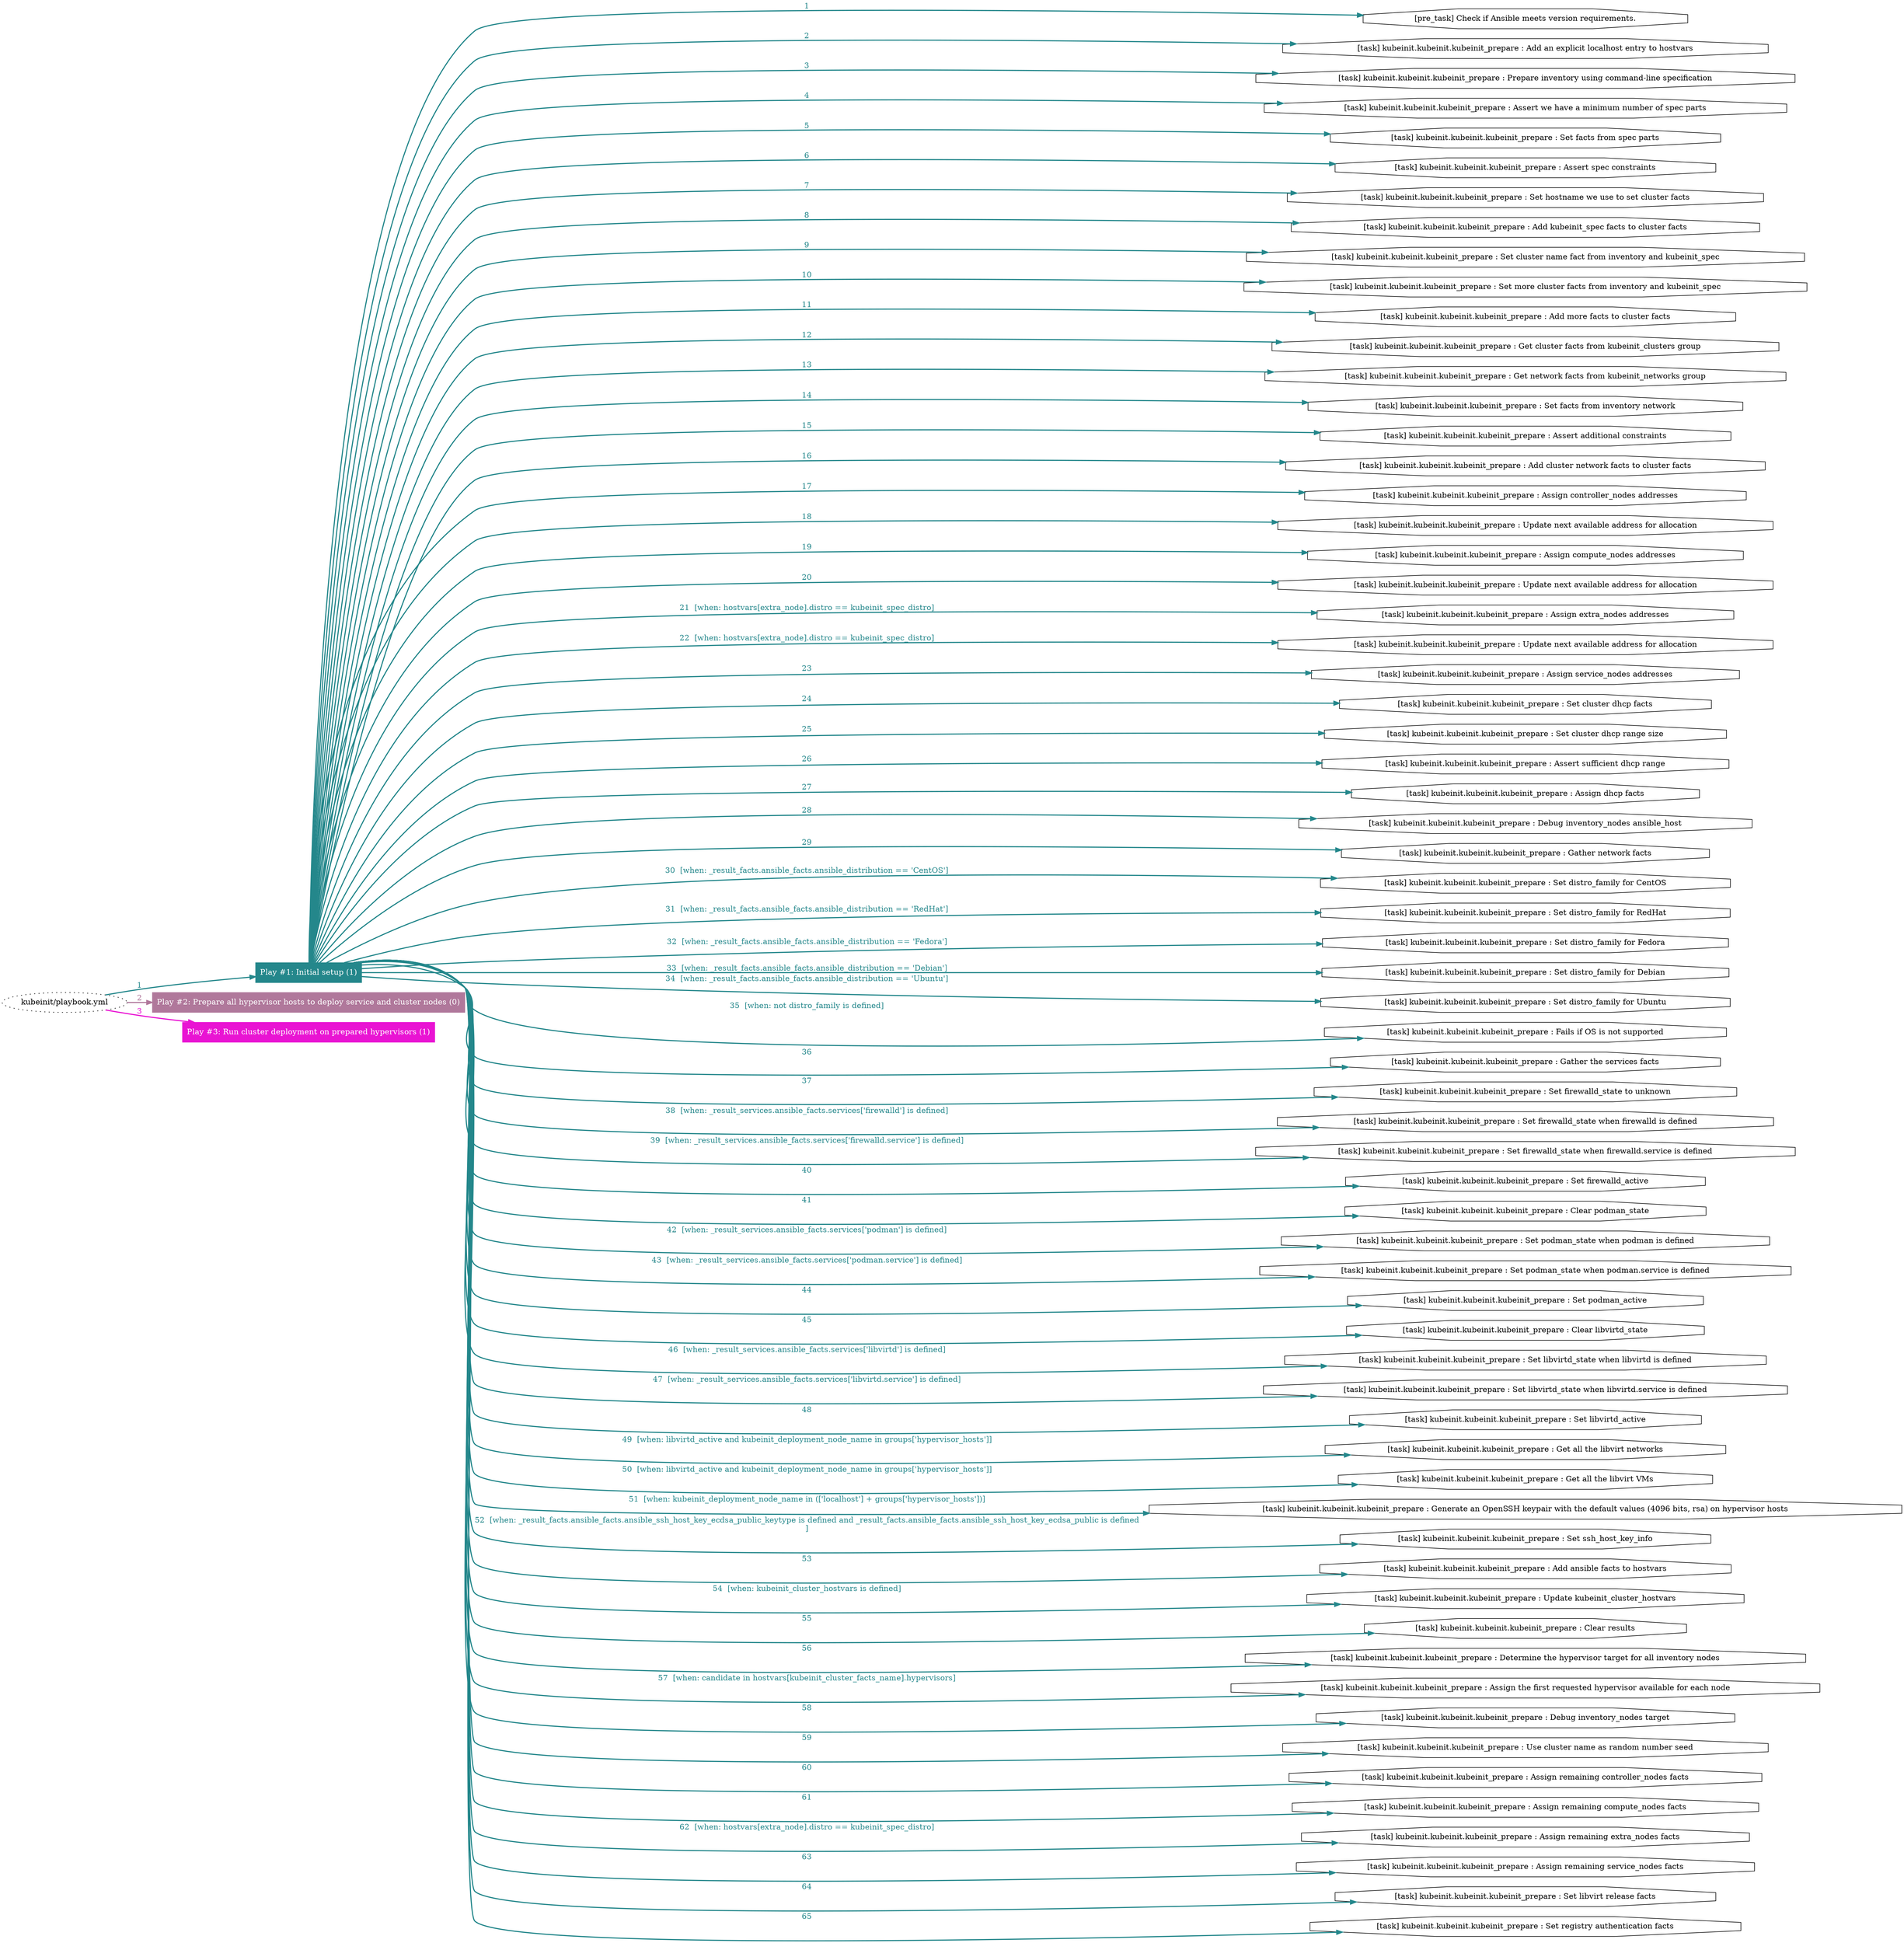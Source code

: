 digraph "kubeinit/playbook.yml "{
	graph [concentrate=true ordering=in rankdir=LR ratio=fill]
	edge [esep=5 sep=10]
	"kubeinit/playbook.yml" [id=root_node style=dotted]
	subgraph "Play #1: Initial setup (1) "{
		"Play #1: Initial setup (1)" [color="#24878b" fontcolor="#ffffff" id="play_45437e4c-10a8-4784-9d2e-0e3bd3e241b7" shape=box style=filled tooltip=localhost]
		"kubeinit/playbook.yml" -> "Play #1: Initial setup (1)" [label=1 color="#24878b" fontcolor="#24878b" id="edge_50c52fd7-bef4-4b89-afa4-d0e5c54f7584" style=bold]
		"pre_task_144989dc-f2fb-4c0b-948f-9575660cc08e" [label="[pre_task] Check if Ansible meets version requirements." id="pre_task_144989dc-f2fb-4c0b-948f-9575660cc08e" shape=octagon tooltip="[pre_task] Check if Ansible meets version requirements."]
		"Play #1: Initial setup (1)" -> "pre_task_144989dc-f2fb-4c0b-948f-9575660cc08e" [label=1 color="#24878b" fontcolor="#24878b" id="edge_97f889c0-ec12-4a82-af79-b426f0cc492d" style=bold]
		"task_6dfa2117-9fe9-4fdb-9ccc-afcbfc824369" [label="[task] kubeinit.kubeinit.kubeinit_prepare : Add an explicit localhost entry to hostvars" id="task_6dfa2117-9fe9-4fdb-9ccc-afcbfc824369" shape=octagon tooltip="[task] kubeinit.kubeinit.kubeinit_prepare : Add an explicit localhost entry to hostvars"]
		"Play #1: Initial setup (1)" -> "task_6dfa2117-9fe9-4fdb-9ccc-afcbfc824369" [label=2 color="#24878b" fontcolor="#24878b" id="edge_1015ff8f-4f89-4ccc-a84d-276560088727" style=bold]
		"task_570556bd-0f37-414b-9bfb-51d2feb62c8b" [label="[task] kubeinit.kubeinit.kubeinit_prepare : Prepare inventory using command-line specification" id="task_570556bd-0f37-414b-9bfb-51d2feb62c8b" shape=octagon tooltip="[task] kubeinit.kubeinit.kubeinit_prepare : Prepare inventory using command-line specification"]
		"Play #1: Initial setup (1)" -> "task_570556bd-0f37-414b-9bfb-51d2feb62c8b" [label=3 color="#24878b" fontcolor="#24878b" id="edge_795f3309-ff99-4fb6-93d3-82670bf13bfc" style=bold]
		"task_246d8115-018f-4140-a846-8803a9bf775d" [label="[task] kubeinit.kubeinit.kubeinit_prepare : Assert we have a minimum number of spec parts" id="task_246d8115-018f-4140-a846-8803a9bf775d" shape=octagon tooltip="[task] kubeinit.kubeinit.kubeinit_prepare : Assert we have a minimum number of spec parts"]
		"Play #1: Initial setup (1)" -> "task_246d8115-018f-4140-a846-8803a9bf775d" [label=4 color="#24878b" fontcolor="#24878b" id="edge_fba78e92-af0e-4168-af04-11c5c19a96c4" style=bold]
		"task_6e44c27c-3389-4beb-8e83-6fdd3f5880ba" [label="[task] kubeinit.kubeinit.kubeinit_prepare : Set facts from spec parts" id="task_6e44c27c-3389-4beb-8e83-6fdd3f5880ba" shape=octagon tooltip="[task] kubeinit.kubeinit.kubeinit_prepare : Set facts from spec parts"]
		"Play #1: Initial setup (1)" -> "task_6e44c27c-3389-4beb-8e83-6fdd3f5880ba" [label=5 color="#24878b" fontcolor="#24878b" id="edge_8836aaf7-3496-4c10-accf-43d82c7d0369" style=bold]
		"task_3aee28be-65ed-401d-963e-d51afc30cfeb" [label="[task] kubeinit.kubeinit.kubeinit_prepare : Assert spec constraints" id="task_3aee28be-65ed-401d-963e-d51afc30cfeb" shape=octagon tooltip="[task] kubeinit.kubeinit.kubeinit_prepare : Assert spec constraints"]
		"Play #1: Initial setup (1)" -> "task_3aee28be-65ed-401d-963e-d51afc30cfeb" [label=6 color="#24878b" fontcolor="#24878b" id="edge_bbd0ab4d-b5b6-48db-9da8-02d2390f78e1" style=bold]
		"task_57a8d928-c0d3-4cdd-8027-5f8d36e8792c" [label="[task] kubeinit.kubeinit.kubeinit_prepare : Set hostname we use to set cluster facts" id="task_57a8d928-c0d3-4cdd-8027-5f8d36e8792c" shape=octagon tooltip="[task] kubeinit.kubeinit.kubeinit_prepare : Set hostname we use to set cluster facts"]
		"Play #1: Initial setup (1)" -> "task_57a8d928-c0d3-4cdd-8027-5f8d36e8792c" [label=7 color="#24878b" fontcolor="#24878b" id="edge_5af185d6-1ac0-461f-b9c2-a962f3bc819f" style=bold]
		"task_ad1b1d6c-732d-4ada-a34b-e46f5916c3fd" [label="[task] kubeinit.kubeinit.kubeinit_prepare : Add kubeinit_spec facts to cluster facts" id="task_ad1b1d6c-732d-4ada-a34b-e46f5916c3fd" shape=octagon tooltip="[task] kubeinit.kubeinit.kubeinit_prepare : Add kubeinit_spec facts to cluster facts"]
		"Play #1: Initial setup (1)" -> "task_ad1b1d6c-732d-4ada-a34b-e46f5916c3fd" [label=8 color="#24878b" fontcolor="#24878b" id="edge_9b9575df-b1f7-4d62-bd26-3a28fa4ed76f" style=bold]
		"task_ee3ce165-8e11-40ca-8d6d-c1fac1095bc2" [label="[task] kubeinit.kubeinit.kubeinit_prepare : Set cluster name fact from inventory and kubeinit_spec" id="task_ee3ce165-8e11-40ca-8d6d-c1fac1095bc2" shape=octagon tooltip="[task] kubeinit.kubeinit.kubeinit_prepare : Set cluster name fact from inventory and kubeinit_spec"]
		"Play #1: Initial setup (1)" -> "task_ee3ce165-8e11-40ca-8d6d-c1fac1095bc2" [label=9 color="#24878b" fontcolor="#24878b" id="edge_9ef5a9a0-943c-4c20-bc21-e8f73888e84f" style=bold]
		"task_ce627cf8-1227-49e1-b298-a67a89c7a2b1" [label="[task] kubeinit.kubeinit.kubeinit_prepare : Set more cluster facts from inventory and kubeinit_spec" id="task_ce627cf8-1227-49e1-b298-a67a89c7a2b1" shape=octagon tooltip="[task] kubeinit.kubeinit.kubeinit_prepare : Set more cluster facts from inventory and kubeinit_spec"]
		"Play #1: Initial setup (1)" -> "task_ce627cf8-1227-49e1-b298-a67a89c7a2b1" [label=10 color="#24878b" fontcolor="#24878b" id="edge_7525e655-f4d9-4dfc-ad4c-f94398c73546" style=bold]
		"task_338bed60-e547-4a4b-b513-2ffabaea3380" [label="[task] kubeinit.kubeinit.kubeinit_prepare : Add more facts to cluster facts" id="task_338bed60-e547-4a4b-b513-2ffabaea3380" shape=octagon tooltip="[task] kubeinit.kubeinit.kubeinit_prepare : Add more facts to cluster facts"]
		"Play #1: Initial setup (1)" -> "task_338bed60-e547-4a4b-b513-2ffabaea3380" [label=11 color="#24878b" fontcolor="#24878b" id="edge_36aa6406-27cd-49df-ac2c-cd3aa73159be" style=bold]
		"task_e3c1d2fa-69c5-4f86-9088-27e13908bbc7" [label="[task] kubeinit.kubeinit.kubeinit_prepare : Get cluster facts from kubeinit_clusters group" id="task_e3c1d2fa-69c5-4f86-9088-27e13908bbc7" shape=octagon tooltip="[task] kubeinit.kubeinit.kubeinit_prepare : Get cluster facts from kubeinit_clusters group"]
		"Play #1: Initial setup (1)" -> "task_e3c1d2fa-69c5-4f86-9088-27e13908bbc7" [label=12 color="#24878b" fontcolor="#24878b" id="edge_8ac5f4da-983e-41af-b6da-6467d308cecb" style=bold]
		"task_d83c525c-2774-4c1e-871f-9f52323762ed" [label="[task] kubeinit.kubeinit.kubeinit_prepare : Get network facts from kubeinit_networks group" id="task_d83c525c-2774-4c1e-871f-9f52323762ed" shape=octagon tooltip="[task] kubeinit.kubeinit.kubeinit_prepare : Get network facts from kubeinit_networks group"]
		"Play #1: Initial setup (1)" -> "task_d83c525c-2774-4c1e-871f-9f52323762ed" [label=13 color="#24878b" fontcolor="#24878b" id="edge_4ae26be3-4354-4269-9857-beaa09d8c488" style=bold]
		"task_feec8e3f-ff9c-4c16-8af0-33be6c1d9cbf" [label="[task] kubeinit.kubeinit.kubeinit_prepare : Set facts from inventory network" id="task_feec8e3f-ff9c-4c16-8af0-33be6c1d9cbf" shape=octagon tooltip="[task] kubeinit.kubeinit.kubeinit_prepare : Set facts from inventory network"]
		"Play #1: Initial setup (1)" -> "task_feec8e3f-ff9c-4c16-8af0-33be6c1d9cbf" [label=14 color="#24878b" fontcolor="#24878b" id="edge_9a44e518-467d-434b-a76c-6c4486b107f3" style=bold]
		"task_c7f32485-40e5-4250-a3f0-ee2b19695d03" [label="[task] kubeinit.kubeinit.kubeinit_prepare : Assert additional constraints" id="task_c7f32485-40e5-4250-a3f0-ee2b19695d03" shape=octagon tooltip="[task] kubeinit.kubeinit.kubeinit_prepare : Assert additional constraints"]
		"Play #1: Initial setup (1)" -> "task_c7f32485-40e5-4250-a3f0-ee2b19695d03" [label=15 color="#24878b" fontcolor="#24878b" id="edge_ca7dffad-a153-4d4a-aed8-073d2649f3d1" style=bold]
		"task_e2d4db1d-0f38-4fb0-b0ce-93e840261d50" [label="[task] kubeinit.kubeinit.kubeinit_prepare : Add cluster network facts to cluster facts" id="task_e2d4db1d-0f38-4fb0-b0ce-93e840261d50" shape=octagon tooltip="[task] kubeinit.kubeinit.kubeinit_prepare : Add cluster network facts to cluster facts"]
		"Play #1: Initial setup (1)" -> "task_e2d4db1d-0f38-4fb0-b0ce-93e840261d50" [label=16 color="#24878b" fontcolor="#24878b" id="edge_f11c6ee1-f0d5-4596-a74b-055fd37cf850" style=bold]
		"task_51b3b0e6-fd44-48a3-bdbb-a7f0bd8bf68e" [label="[task] kubeinit.kubeinit.kubeinit_prepare : Assign controller_nodes addresses" id="task_51b3b0e6-fd44-48a3-bdbb-a7f0bd8bf68e" shape=octagon tooltip="[task] kubeinit.kubeinit.kubeinit_prepare : Assign controller_nodes addresses"]
		"Play #1: Initial setup (1)" -> "task_51b3b0e6-fd44-48a3-bdbb-a7f0bd8bf68e" [label=17 color="#24878b" fontcolor="#24878b" id="edge_3b509308-5c75-416e-bbcd-cbaec30446ab" style=bold]
		"task_b612b443-03b3-4e59-8923-583641c67098" [label="[task] kubeinit.kubeinit.kubeinit_prepare : Update next available address for allocation" id="task_b612b443-03b3-4e59-8923-583641c67098" shape=octagon tooltip="[task] kubeinit.kubeinit.kubeinit_prepare : Update next available address for allocation"]
		"Play #1: Initial setup (1)" -> "task_b612b443-03b3-4e59-8923-583641c67098" [label=18 color="#24878b" fontcolor="#24878b" id="edge_0d31bfce-a0e4-4560-a91f-6be96c9af112" style=bold]
		"task_68869628-f8eb-41ed-877e-37f0eff0c440" [label="[task] kubeinit.kubeinit.kubeinit_prepare : Assign compute_nodes addresses" id="task_68869628-f8eb-41ed-877e-37f0eff0c440" shape=octagon tooltip="[task] kubeinit.kubeinit.kubeinit_prepare : Assign compute_nodes addresses"]
		"Play #1: Initial setup (1)" -> "task_68869628-f8eb-41ed-877e-37f0eff0c440" [label=19 color="#24878b" fontcolor="#24878b" id="edge_1b46ce9c-3df5-4763-a0fb-f8b815020779" style=bold]
		"task_32533c54-3320-491d-b349-96a9df6e7444" [label="[task] kubeinit.kubeinit.kubeinit_prepare : Update next available address for allocation" id="task_32533c54-3320-491d-b349-96a9df6e7444" shape=octagon tooltip="[task] kubeinit.kubeinit.kubeinit_prepare : Update next available address for allocation"]
		"Play #1: Initial setup (1)" -> "task_32533c54-3320-491d-b349-96a9df6e7444" [label=20 color="#24878b" fontcolor="#24878b" id="edge_b29e6ed6-2df9-4f8f-b456-f39f19c1ea76" style=bold]
		"task_adb29bf3-1470-4362-836a-7c2f66d39211" [label="[task] kubeinit.kubeinit.kubeinit_prepare : Assign extra_nodes addresses" id="task_adb29bf3-1470-4362-836a-7c2f66d39211" shape=octagon tooltip="[task] kubeinit.kubeinit.kubeinit_prepare : Assign extra_nodes addresses"]
		"Play #1: Initial setup (1)" -> "task_adb29bf3-1470-4362-836a-7c2f66d39211" [label="21  [when: hostvars[extra_node].distro == kubeinit_spec_distro]" color="#24878b" fontcolor="#24878b" id="edge_9ae8fc3f-8b1b-43c2-ac1a-1339b5c7b569" style=bold]
		"task_3ea765e5-3e7b-45bf-b750-3878fba862fa" [label="[task] kubeinit.kubeinit.kubeinit_prepare : Update next available address for allocation" id="task_3ea765e5-3e7b-45bf-b750-3878fba862fa" shape=octagon tooltip="[task] kubeinit.kubeinit.kubeinit_prepare : Update next available address for allocation"]
		"Play #1: Initial setup (1)" -> "task_3ea765e5-3e7b-45bf-b750-3878fba862fa" [label="22  [when: hostvars[extra_node].distro == kubeinit_spec_distro]" color="#24878b" fontcolor="#24878b" id="edge_a917355a-48d8-46fa-b04a-3740c457650f" style=bold]
		"task_585fe172-7653-4535-b7ee-7997b4c5f7d5" [label="[task] kubeinit.kubeinit.kubeinit_prepare : Assign service_nodes addresses" id="task_585fe172-7653-4535-b7ee-7997b4c5f7d5" shape=octagon tooltip="[task] kubeinit.kubeinit.kubeinit_prepare : Assign service_nodes addresses"]
		"Play #1: Initial setup (1)" -> "task_585fe172-7653-4535-b7ee-7997b4c5f7d5" [label=23 color="#24878b" fontcolor="#24878b" id="edge_7c5f28b7-16cd-4a22-9fd9-ef257e0afc2e" style=bold]
		"task_e339b7ff-d15e-4c91-bad1-87b8b82ac415" [label="[task] kubeinit.kubeinit.kubeinit_prepare : Set cluster dhcp facts" id="task_e339b7ff-d15e-4c91-bad1-87b8b82ac415" shape=octagon tooltip="[task] kubeinit.kubeinit.kubeinit_prepare : Set cluster dhcp facts"]
		"Play #1: Initial setup (1)" -> "task_e339b7ff-d15e-4c91-bad1-87b8b82ac415" [label=24 color="#24878b" fontcolor="#24878b" id="edge_0e8e92be-3a07-4270-94ec-61501fc5f997" style=bold]
		"task_291559d2-bd61-4289-854f-4ed8dbb9f060" [label="[task] kubeinit.kubeinit.kubeinit_prepare : Set cluster dhcp range size" id="task_291559d2-bd61-4289-854f-4ed8dbb9f060" shape=octagon tooltip="[task] kubeinit.kubeinit.kubeinit_prepare : Set cluster dhcp range size"]
		"Play #1: Initial setup (1)" -> "task_291559d2-bd61-4289-854f-4ed8dbb9f060" [label=25 color="#24878b" fontcolor="#24878b" id="edge_39fbf161-791d-4c00-ab8f-e81048fe8f4e" style=bold]
		"task_272efb07-38f0-4681-83bb-0f4c26f7eeea" [label="[task] kubeinit.kubeinit.kubeinit_prepare : Assert sufficient dhcp range" id="task_272efb07-38f0-4681-83bb-0f4c26f7eeea" shape=octagon tooltip="[task] kubeinit.kubeinit.kubeinit_prepare : Assert sufficient dhcp range"]
		"Play #1: Initial setup (1)" -> "task_272efb07-38f0-4681-83bb-0f4c26f7eeea" [label=26 color="#24878b" fontcolor="#24878b" id="edge_261edf2c-f933-4925-9d95-1989c04d8255" style=bold]
		"task_d4f36b09-3b82-4c00-aac1-5bda3d536914" [label="[task] kubeinit.kubeinit.kubeinit_prepare : Assign dhcp facts" id="task_d4f36b09-3b82-4c00-aac1-5bda3d536914" shape=octagon tooltip="[task] kubeinit.kubeinit.kubeinit_prepare : Assign dhcp facts"]
		"Play #1: Initial setup (1)" -> "task_d4f36b09-3b82-4c00-aac1-5bda3d536914" [label=27 color="#24878b" fontcolor="#24878b" id="edge_35967c5e-17ab-4c88-8545-eb6a7bc5ae9f" style=bold]
		"task_2684f1ca-1e82-4f16-b521-9b88fc6f0757" [label="[task] kubeinit.kubeinit.kubeinit_prepare : Debug inventory_nodes ansible_host" id="task_2684f1ca-1e82-4f16-b521-9b88fc6f0757" shape=octagon tooltip="[task] kubeinit.kubeinit.kubeinit_prepare : Debug inventory_nodes ansible_host"]
		"Play #1: Initial setup (1)" -> "task_2684f1ca-1e82-4f16-b521-9b88fc6f0757" [label=28 color="#24878b" fontcolor="#24878b" id="edge_38adf715-eac3-4ac2-b823-54151a03c472" style=bold]
		"task_0bd43b93-b2ed-4ffa-96bb-1d1b2f46624d" [label="[task] kubeinit.kubeinit.kubeinit_prepare : Gather network facts" id="task_0bd43b93-b2ed-4ffa-96bb-1d1b2f46624d" shape=octagon tooltip="[task] kubeinit.kubeinit.kubeinit_prepare : Gather network facts"]
		"Play #1: Initial setup (1)" -> "task_0bd43b93-b2ed-4ffa-96bb-1d1b2f46624d" [label=29 color="#24878b" fontcolor="#24878b" id="edge_ef426c4c-8f69-45d0-bede-0cda0d20e595" style=bold]
		"task_7bb9372a-c5af-45fe-910d-0f2bd3b7c9c8" [label="[task] kubeinit.kubeinit.kubeinit_prepare : Set distro_family for CentOS" id="task_7bb9372a-c5af-45fe-910d-0f2bd3b7c9c8" shape=octagon tooltip="[task] kubeinit.kubeinit.kubeinit_prepare : Set distro_family for CentOS"]
		"Play #1: Initial setup (1)" -> "task_7bb9372a-c5af-45fe-910d-0f2bd3b7c9c8" [label="30  [when: _result_facts.ansible_facts.ansible_distribution == 'CentOS']" color="#24878b" fontcolor="#24878b" id="edge_f77ba8a6-9d55-409c-ad97-0e7a20ca2be8" style=bold]
		"task_8d8e9cb8-f0f2-419d-8ecf-834185cb6622" [label="[task] kubeinit.kubeinit.kubeinit_prepare : Set distro_family for RedHat" id="task_8d8e9cb8-f0f2-419d-8ecf-834185cb6622" shape=octagon tooltip="[task] kubeinit.kubeinit.kubeinit_prepare : Set distro_family for RedHat"]
		"Play #1: Initial setup (1)" -> "task_8d8e9cb8-f0f2-419d-8ecf-834185cb6622" [label="31  [when: _result_facts.ansible_facts.ansible_distribution == 'RedHat']" color="#24878b" fontcolor="#24878b" id="edge_02e418aa-5c60-4eca-b636-e08da9807639" style=bold]
		"task_c78ee9d4-cc95-4e54-8a84-1d05ffa1a9f2" [label="[task] kubeinit.kubeinit.kubeinit_prepare : Set distro_family for Fedora" id="task_c78ee9d4-cc95-4e54-8a84-1d05ffa1a9f2" shape=octagon tooltip="[task] kubeinit.kubeinit.kubeinit_prepare : Set distro_family for Fedora"]
		"Play #1: Initial setup (1)" -> "task_c78ee9d4-cc95-4e54-8a84-1d05ffa1a9f2" [label="32  [when: _result_facts.ansible_facts.ansible_distribution == 'Fedora']" color="#24878b" fontcolor="#24878b" id="edge_f970c76b-6120-41b8-99d4-54f58b51562c" style=bold]
		"task_d8b7d662-0192-4b87-a95d-773fe7b73eaf" [label="[task] kubeinit.kubeinit.kubeinit_prepare : Set distro_family for Debian" id="task_d8b7d662-0192-4b87-a95d-773fe7b73eaf" shape=octagon tooltip="[task] kubeinit.kubeinit.kubeinit_prepare : Set distro_family for Debian"]
		"Play #1: Initial setup (1)" -> "task_d8b7d662-0192-4b87-a95d-773fe7b73eaf" [label="33  [when: _result_facts.ansible_facts.ansible_distribution == 'Debian']" color="#24878b" fontcolor="#24878b" id="edge_39595cd7-87cb-4699-ab6e-b8e3975791dc" style=bold]
		"task_2e4f1fc6-f8ae-40d8-b1a5-429e5ef9ec01" [label="[task] kubeinit.kubeinit.kubeinit_prepare : Set distro_family for Ubuntu" id="task_2e4f1fc6-f8ae-40d8-b1a5-429e5ef9ec01" shape=octagon tooltip="[task] kubeinit.kubeinit.kubeinit_prepare : Set distro_family for Ubuntu"]
		"Play #1: Initial setup (1)" -> "task_2e4f1fc6-f8ae-40d8-b1a5-429e5ef9ec01" [label="34  [when: _result_facts.ansible_facts.ansible_distribution == 'Ubuntu']" color="#24878b" fontcolor="#24878b" id="edge_8acd2279-6aab-4dc5-83ef-feeb0d721a8e" style=bold]
		"task_ea8619dd-6272-4932-bdb7-309d8daa38bc" [label="[task] kubeinit.kubeinit.kubeinit_prepare : Fails if OS is not supported" id="task_ea8619dd-6272-4932-bdb7-309d8daa38bc" shape=octagon tooltip="[task] kubeinit.kubeinit.kubeinit_prepare : Fails if OS is not supported"]
		"Play #1: Initial setup (1)" -> "task_ea8619dd-6272-4932-bdb7-309d8daa38bc" [label="35  [when: not distro_family is defined]" color="#24878b" fontcolor="#24878b" id="edge_dbe8250a-73dc-4b0a-9dd8-9bf0965d2616" style=bold]
		"task_e2094cfe-79e0-4905-9ecd-3c9eee47e015" [label="[task] kubeinit.kubeinit.kubeinit_prepare : Gather the services facts" id="task_e2094cfe-79e0-4905-9ecd-3c9eee47e015" shape=octagon tooltip="[task] kubeinit.kubeinit.kubeinit_prepare : Gather the services facts"]
		"Play #1: Initial setup (1)" -> "task_e2094cfe-79e0-4905-9ecd-3c9eee47e015" [label=36 color="#24878b" fontcolor="#24878b" id="edge_8fdad547-d78a-47bb-a335-9f6bf617b12f" style=bold]
		"task_3c8b4f52-06f4-4f21-935f-39001bfb25b3" [label="[task] kubeinit.kubeinit.kubeinit_prepare : Set firewalld_state to unknown" id="task_3c8b4f52-06f4-4f21-935f-39001bfb25b3" shape=octagon tooltip="[task] kubeinit.kubeinit.kubeinit_prepare : Set firewalld_state to unknown"]
		"Play #1: Initial setup (1)" -> "task_3c8b4f52-06f4-4f21-935f-39001bfb25b3" [label=37 color="#24878b" fontcolor="#24878b" id="edge_8403e213-2e1a-493a-b544-c6a89ca4682c" style=bold]
		"task_7ff8e7a8-1a47-47a3-a604-92c7e4b49094" [label="[task] kubeinit.kubeinit.kubeinit_prepare : Set firewalld_state when firewalld is defined" id="task_7ff8e7a8-1a47-47a3-a604-92c7e4b49094" shape=octagon tooltip="[task] kubeinit.kubeinit.kubeinit_prepare : Set firewalld_state when firewalld is defined"]
		"Play #1: Initial setup (1)" -> "task_7ff8e7a8-1a47-47a3-a604-92c7e4b49094" [label="38  [when: _result_services.ansible_facts.services['firewalld'] is defined]" color="#24878b" fontcolor="#24878b" id="edge_ba5f1abe-9b1c-4177-b6b6-93e7afde8b39" style=bold]
		"task_8f767920-c46d-463b-9668-42bc2b579979" [label="[task] kubeinit.kubeinit.kubeinit_prepare : Set firewalld_state when firewalld.service is defined" id="task_8f767920-c46d-463b-9668-42bc2b579979" shape=octagon tooltip="[task] kubeinit.kubeinit.kubeinit_prepare : Set firewalld_state when firewalld.service is defined"]
		"Play #1: Initial setup (1)" -> "task_8f767920-c46d-463b-9668-42bc2b579979" [label="39  [when: _result_services.ansible_facts.services['firewalld.service'] is defined]" color="#24878b" fontcolor="#24878b" id="edge_10d3ecbe-7ffe-461d-9725-545a9bf3e95c" style=bold]
		"task_2608aa7a-f361-455b-acdc-c26b34e0b53e" [label="[task] kubeinit.kubeinit.kubeinit_prepare : Set firewalld_active" id="task_2608aa7a-f361-455b-acdc-c26b34e0b53e" shape=octagon tooltip="[task] kubeinit.kubeinit.kubeinit_prepare : Set firewalld_active"]
		"Play #1: Initial setup (1)" -> "task_2608aa7a-f361-455b-acdc-c26b34e0b53e" [label=40 color="#24878b" fontcolor="#24878b" id="edge_af7b3e1c-36df-46ee-a850-d9550f07134b" style=bold]
		"task_fa92d787-b54f-484d-a57b-afd85d6b6dd1" [label="[task] kubeinit.kubeinit.kubeinit_prepare : Clear podman_state" id="task_fa92d787-b54f-484d-a57b-afd85d6b6dd1" shape=octagon tooltip="[task] kubeinit.kubeinit.kubeinit_prepare : Clear podman_state"]
		"Play #1: Initial setup (1)" -> "task_fa92d787-b54f-484d-a57b-afd85d6b6dd1" [label=41 color="#24878b" fontcolor="#24878b" id="edge_74cdd82b-8074-4e12-875c-a9b9584175b2" style=bold]
		"task_6ef1ac5b-7b4a-4e0e-ac8e-1321d8d38915" [label="[task] kubeinit.kubeinit.kubeinit_prepare : Set podman_state when podman is defined" id="task_6ef1ac5b-7b4a-4e0e-ac8e-1321d8d38915" shape=octagon tooltip="[task] kubeinit.kubeinit.kubeinit_prepare : Set podman_state when podman is defined"]
		"Play #1: Initial setup (1)" -> "task_6ef1ac5b-7b4a-4e0e-ac8e-1321d8d38915" [label="42  [when: _result_services.ansible_facts.services['podman'] is defined]" color="#24878b" fontcolor="#24878b" id="edge_9f11d8b7-f0e2-4f1e-982d-cccf4902aa3a" style=bold]
		"task_82917686-538d-4fee-9208-8d33c84dd4c6" [label="[task] kubeinit.kubeinit.kubeinit_prepare : Set podman_state when podman.service is defined" id="task_82917686-538d-4fee-9208-8d33c84dd4c6" shape=octagon tooltip="[task] kubeinit.kubeinit.kubeinit_prepare : Set podman_state when podman.service is defined"]
		"Play #1: Initial setup (1)" -> "task_82917686-538d-4fee-9208-8d33c84dd4c6" [label="43  [when: _result_services.ansible_facts.services['podman.service'] is defined]" color="#24878b" fontcolor="#24878b" id="edge_39f51217-a38a-4034-83c2-681730a39e99" style=bold]
		"task_8a5eefbb-2359-48a9-b8c2-33864b37b7d1" [label="[task] kubeinit.kubeinit.kubeinit_prepare : Set podman_active" id="task_8a5eefbb-2359-48a9-b8c2-33864b37b7d1" shape=octagon tooltip="[task] kubeinit.kubeinit.kubeinit_prepare : Set podman_active"]
		"Play #1: Initial setup (1)" -> "task_8a5eefbb-2359-48a9-b8c2-33864b37b7d1" [label=44 color="#24878b" fontcolor="#24878b" id="edge_2a43d170-ec61-4644-a759-ce178ee5adc8" style=bold]
		"task_f0a504f8-e99f-458a-a4eb-d2e58b90e88f" [label="[task] kubeinit.kubeinit.kubeinit_prepare : Clear libvirtd_state" id="task_f0a504f8-e99f-458a-a4eb-d2e58b90e88f" shape=octagon tooltip="[task] kubeinit.kubeinit.kubeinit_prepare : Clear libvirtd_state"]
		"Play #1: Initial setup (1)" -> "task_f0a504f8-e99f-458a-a4eb-d2e58b90e88f" [label=45 color="#24878b" fontcolor="#24878b" id="edge_ed787a20-994c-4392-bf8d-634068538ad2" style=bold]
		"task_9f0962c5-fe15-4c9b-8331-e16ca003cec3" [label="[task] kubeinit.kubeinit.kubeinit_prepare : Set libvirtd_state when libvirtd is defined" id="task_9f0962c5-fe15-4c9b-8331-e16ca003cec3" shape=octagon tooltip="[task] kubeinit.kubeinit.kubeinit_prepare : Set libvirtd_state when libvirtd is defined"]
		"Play #1: Initial setup (1)" -> "task_9f0962c5-fe15-4c9b-8331-e16ca003cec3" [label="46  [when: _result_services.ansible_facts.services['libvirtd'] is defined]" color="#24878b" fontcolor="#24878b" id="edge_153a4922-b2f1-49f6-95fe-c15759926c18" style=bold]
		"task_c3223f89-e8b4-41f9-a674-2025950d75eb" [label="[task] kubeinit.kubeinit.kubeinit_prepare : Set libvirtd_state when libvirtd.service is defined" id="task_c3223f89-e8b4-41f9-a674-2025950d75eb" shape=octagon tooltip="[task] kubeinit.kubeinit.kubeinit_prepare : Set libvirtd_state when libvirtd.service is defined"]
		"Play #1: Initial setup (1)" -> "task_c3223f89-e8b4-41f9-a674-2025950d75eb" [label="47  [when: _result_services.ansible_facts.services['libvirtd.service'] is defined]" color="#24878b" fontcolor="#24878b" id="edge_8ba1bd6f-4435-43e6-87fd-d044dc9da027" style=bold]
		"task_fecffda5-c49c-4e6b-9b4c-926199d792ce" [label="[task] kubeinit.kubeinit.kubeinit_prepare : Set libvirtd_active" id="task_fecffda5-c49c-4e6b-9b4c-926199d792ce" shape=octagon tooltip="[task] kubeinit.kubeinit.kubeinit_prepare : Set libvirtd_active"]
		"Play #1: Initial setup (1)" -> "task_fecffda5-c49c-4e6b-9b4c-926199d792ce" [label=48 color="#24878b" fontcolor="#24878b" id="edge_5ac2abab-7a60-4189-918a-e9ac271f3726" style=bold]
		"task_2a843f24-5026-4535-b510-e8f1c370cbf0" [label="[task] kubeinit.kubeinit.kubeinit_prepare : Get all the libvirt networks" id="task_2a843f24-5026-4535-b510-e8f1c370cbf0" shape=octagon tooltip="[task] kubeinit.kubeinit.kubeinit_prepare : Get all the libvirt networks"]
		"Play #1: Initial setup (1)" -> "task_2a843f24-5026-4535-b510-e8f1c370cbf0" [label="49  [when: libvirtd_active and kubeinit_deployment_node_name in groups['hypervisor_hosts']]" color="#24878b" fontcolor="#24878b" id="edge_ee8e91c2-15b9-4f8f-bb0e-97200c155d09" style=bold]
		"task_ed46ce96-e03c-41a0-96cd-e254dc64b92d" [label="[task] kubeinit.kubeinit.kubeinit_prepare : Get all the libvirt VMs" id="task_ed46ce96-e03c-41a0-96cd-e254dc64b92d" shape=octagon tooltip="[task] kubeinit.kubeinit.kubeinit_prepare : Get all the libvirt VMs"]
		"Play #1: Initial setup (1)" -> "task_ed46ce96-e03c-41a0-96cd-e254dc64b92d" [label="50  [when: libvirtd_active and kubeinit_deployment_node_name in groups['hypervisor_hosts']]" color="#24878b" fontcolor="#24878b" id="edge_cb41d156-cac3-473b-a335-581ab9c104fd" style=bold]
		"task_675afd93-6eff-47ad-8223-44c0cb571d15" [label="[task] kubeinit.kubeinit.kubeinit_prepare : Generate an OpenSSH keypair with the default values (4096 bits, rsa) on hypervisor hosts" id="task_675afd93-6eff-47ad-8223-44c0cb571d15" shape=octagon tooltip="[task] kubeinit.kubeinit.kubeinit_prepare : Generate an OpenSSH keypair with the default values (4096 bits, rsa) on hypervisor hosts"]
		"Play #1: Initial setup (1)" -> "task_675afd93-6eff-47ad-8223-44c0cb571d15" [label="51  [when: kubeinit_deployment_node_name in (['localhost'] + groups['hypervisor_hosts'])]" color="#24878b" fontcolor="#24878b" id="edge_e1612825-7cdf-47fd-9f37-2e06d6a535a0" style=bold]
		"task_07b49652-f72c-4b68-91a4-c12a215ce697" [label="[task] kubeinit.kubeinit.kubeinit_prepare : Set ssh_host_key_info" id="task_07b49652-f72c-4b68-91a4-c12a215ce697" shape=octagon tooltip="[task] kubeinit.kubeinit.kubeinit_prepare : Set ssh_host_key_info"]
		"Play #1: Initial setup (1)" -> "task_07b49652-f72c-4b68-91a4-c12a215ce697" [label="52  [when: _result_facts.ansible_facts.ansible_ssh_host_key_ecdsa_public_keytype is defined and _result_facts.ansible_facts.ansible_ssh_host_key_ecdsa_public is defined
]" color="#24878b" fontcolor="#24878b" id="edge_4aee0121-c827-4e0d-a510-0c439bef166c" style=bold]
		"task_8d392d08-db97-4942-8f3b-9c08305d0e51" [label="[task] kubeinit.kubeinit.kubeinit_prepare : Add ansible facts to hostvars" id="task_8d392d08-db97-4942-8f3b-9c08305d0e51" shape=octagon tooltip="[task] kubeinit.kubeinit.kubeinit_prepare : Add ansible facts to hostvars"]
		"Play #1: Initial setup (1)" -> "task_8d392d08-db97-4942-8f3b-9c08305d0e51" [label=53 color="#24878b" fontcolor="#24878b" id="edge_f5ce82b1-8939-45e3-95ff-a619f1b7e36b" style=bold]
		"task_0a1d51a7-8425-4401-83ef-9ab3f1f06508" [label="[task] kubeinit.kubeinit.kubeinit_prepare : Update kubeinit_cluster_hostvars" id="task_0a1d51a7-8425-4401-83ef-9ab3f1f06508" shape=octagon tooltip="[task] kubeinit.kubeinit.kubeinit_prepare : Update kubeinit_cluster_hostvars"]
		"Play #1: Initial setup (1)" -> "task_0a1d51a7-8425-4401-83ef-9ab3f1f06508" [label="54  [when: kubeinit_cluster_hostvars is defined]" color="#24878b" fontcolor="#24878b" id="edge_28798c0e-d217-4edd-bdad-ed8943a99235" style=bold]
		"task_c5dcaaaf-c467-4ee9-a4b5-002d206989a9" [label="[task] kubeinit.kubeinit.kubeinit_prepare : Clear results" id="task_c5dcaaaf-c467-4ee9-a4b5-002d206989a9" shape=octagon tooltip="[task] kubeinit.kubeinit.kubeinit_prepare : Clear results"]
		"Play #1: Initial setup (1)" -> "task_c5dcaaaf-c467-4ee9-a4b5-002d206989a9" [label=55 color="#24878b" fontcolor="#24878b" id="edge_08902abf-c8e0-49d7-9b02-2e05e2253d3f" style=bold]
		"task_e490a55e-c31a-4874-8ea1-db00f5e00a5b" [label="[task] kubeinit.kubeinit.kubeinit_prepare : Determine the hypervisor target for all inventory nodes" id="task_e490a55e-c31a-4874-8ea1-db00f5e00a5b" shape=octagon tooltip="[task] kubeinit.kubeinit.kubeinit_prepare : Determine the hypervisor target for all inventory nodes"]
		"Play #1: Initial setup (1)" -> "task_e490a55e-c31a-4874-8ea1-db00f5e00a5b" [label=56 color="#24878b" fontcolor="#24878b" id="edge_4f49300c-b65b-45e8-adb8-6c7887e29db1" style=bold]
		"task_0d3f8ddb-fde8-418d-bade-6258a84d0a8a" [label="[task] kubeinit.kubeinit.kubeinit_prepare : Assign the first requested hypervisor available for each node" id="task_0d3f8ddb-fde8-418d-bade-6258a84d0a8a" shape=octagon tooltip="[task] kubeinit.kubeinit.kubeinit_prepare : Assign the first requested hypervisor available for each node"]
		"Play #1: Initial setup (1)" -> "task_0d3f8ddb-fde8-418d-bade-6258a84d0a8a" [label="57  [when: candidate in hostvars[kubeinit_cluster_facts_name].hypervisors]" color="#24878b" fontcolor="#24878b" id="edge_048856c3-eae4-4ddf-a3ae-5d720d3054e8" style=bold]
		"task_0e4b1d30-a511-4f7f-9ec4-61e87212c7ee" [label="[task] kubeinit.kubeinit.kubeinit_prepare : Debug inventory_nodes target" id="task_0e4b1d30-a511-4f7f-9ec4-61e87212c7ee" shape=octagon tooltip="[task] kubeinit.kubeinit.kubeinit_prepare : Debug inventory_nodes target"]
		"Play #1: Initial setup (1)" -> "task_0e4b1d30-a511-4f7f-9ec4-61e87212c7ee" [label=58 color="#24878b" fontcolor="#24878b" id="edge_6d7c9c69-0dc8-44aa-b6b3-349956f5afcb" style=bold]
		"task_f3b84d5b-0f5c-489e-a2d3-b6ae1e2c4363" [label="[task] kubeinit.kubeinit.kubeinit_prepare : Use cluster name as random number seed" id="task_f3b84d5b-0f5c-489e-a2d3-b6ae1e2c4363" shape=octagon tooltip="[task] kubeinit.kubeinit.kubeinit_prepare : Use cluster name as random number seed"]
		"Play #1: Initial setup (1)" -> "task_f3b84d5b-0f5c-489e-a2d3-b6ae1e2c4363" [label=59 color="#24878b" fontcolor="#24878b" id="edge_471b7044-2e11-4537-8fb5-7fcbb0e23003" style=bold]
		"task_7df1f25d-bb09-4006-9f76-5a25525081a8" [label="[task] kubeinit.kubeinit.kubeinit_prepare : Assign remaining controller_nodes facts" id="task_7df1f25d-bb09-4006-9f76-5a25525081a8" shape=octagon tooltip="[task] kubeinit.kubeinit.kubeinit_prepare : Assign remaining controller_nodes facts"]
		"Play #1: Initial setup (1)" -> "task_7df1f25d-bb09-4006-9f76-5a25525081a8" [label=60 color="#24878b" fontcolor="#24878b" id="edge_7af229ef-b3de-4c20-b981-634986bf95d7" style=bold]
		"task_72bb4d46-d7c8-4711-b7a6-5f960312d1c7" [label="[task] kubeinit.kubeinit.kubeinit_prepare : Assign remaining compute_nodes facts" id="task_72bb4d46-d7c8-4711-b7a6-5f960312d1c7" shape=octagon tooltip="[task] kubeinit.kubeinit.kubeinit_prepare : Assign remaining compute_nodes facts"]
		"Play #1: Initial setup (1)" -> "task_72bb4d46-d7c8-4711-b7a6-5f960312d1c7" [label=61 color="#24878b" fontcolor="#24878b" id="edge_88121f20-45c0-48ca-802b-4cdb62f3fca2" style=bold]
		"task_c3b9f403-ac8b-48b2-b364-3e50b03112be" [label="[task] kubeinit.kubeinit.kubeinit_prepare : Assign remaining extra_nodes facts" id="task_c3b9f403-ac8b-48b2-b364-3e50b03112be" shape=octagon tooltip="[task] kubeinit.kubeinit.kubeinit_prepare : Assign remaining extra_nodes facts"]
		"Play #1: Initial setup (1)" -> "task_c3b9f403-ac8b-48b2-b364-3e50b03112be" [label="62  [when: hostvars[extra_node].distro == kubeinit_spec_distro]" color="#24878b" fontcolor="#24878b" id="edge_06f6079f-55b1-4ee3-b1ad-edeca6af5441" style=bold]
		"task_4745aafd-5594-46b2-8d68-c0f9eeaf5d52" [label="[task] kubeinit.kubeinit.kubeinit_prepare : Assign remaining service_nodes facts" id="task_4745aafd-5594-46b2-8d68-c0f9eeaf5d52" shape=octagon tooltip="[task] kubeinit.kubeinit.kubeinit_prepare : Assign remaining service_nodes facts"]
		"Play #1: Initial setup (1)" -> "task_4745aafd-5594-46b2-8d68-c0f9eeaf5d52" [label=63 color="#24878b" fontcolor="#24878b" id="edge_c320e25e-4756-4920-b5c5-d27df68fa12a" style=bold]
		"task_a0622137-8132-4f65-afca-4441bce69321" [label="[task] kubeinit.kubeinit.kubeinit_prepare : Set libvirt release facts" id="task_a0622137-8132-4f65-afca-4441bce69321" shape=octagon tooltip="[task] kubeinit.kubeinit.kubeinit_prepare : Set libvirt release facts"]
		"Play #1: Initial setup (1)" -> "task_a0622137-8132-4f65-afca-4441bce69321" [label=64 color="#24878b" fontcolor="#24878b" id="edge_2d547692-4bd2-425b-bffa-d81ab9d1d2a0" style=bold]
		"task_0a5ce416-6c63-4d2c-82e3-6250ed519c1e" [label="[task] kubeinit.kubeinit.kubeinit_prepare : Set registry authentication facts" id="task_0a5ce416-6c63-4d2c-82e3-6250ed519c1e" shape=octagon tooltip="[task] kubeinit.kubeinit.kubeinit_prepare : Set registry authentication facts"]
		"Play #1: Initial setup (1)" -> "task_0a5ce416-6c63-4d2c-82e3-6250ed519c1e" [label=65 color="#24878b" fontcolor="#24878b" id="edge_5fbff05b-81ba-4db5-b8b3-d3cd81a29a17" style=bold]
	}
	subgraph "Play #2: Prepare all hypervisor hosts to deploy service and cluster nodes (0) "{
		"Play #2: Prepare all hypervisor hosts to deploy service and cluster nodes (0)" [color="#b0789b" fontcolor="#ffffff" id="play_29513bf3-4059-4b76-86d2-999d8307adcf" shape=box style=filled tooltip=""]
		"kubeinit/playbook.yml" -> "Play #2: Prepare all hypervisor hosts to deploy service and cluster nodes (0)" [label=2 color="#b0789b" fontcolor="#b0789b" id="edge_4c2c90e4-2e31-4f79-8cdc-4f5cac978417" style=bold]
	}
	subgraph "Play #3: Run cluster deployment on prepared hypervisors (1) "{
		"Play #3: Run cluster deployment on prepared hypervisors (1)" [color="#e914d3" fontcolor="#ffffff" id="play_df6ae15c-c52c-4100-8449-6d0d76d2aa57" shape=box style=filled tooltip=localhost]
		"kubeinit/playbook.yml" -> "Play #3: Run cluster deployment on prepared hypervisors (1)" [label=3 color="#e914d3" fontcolor="#e914d3" id="edge_c5dfa9b5-c6e7-441c-be2b-b90fd0b1527c" style=bold]
	}
}
